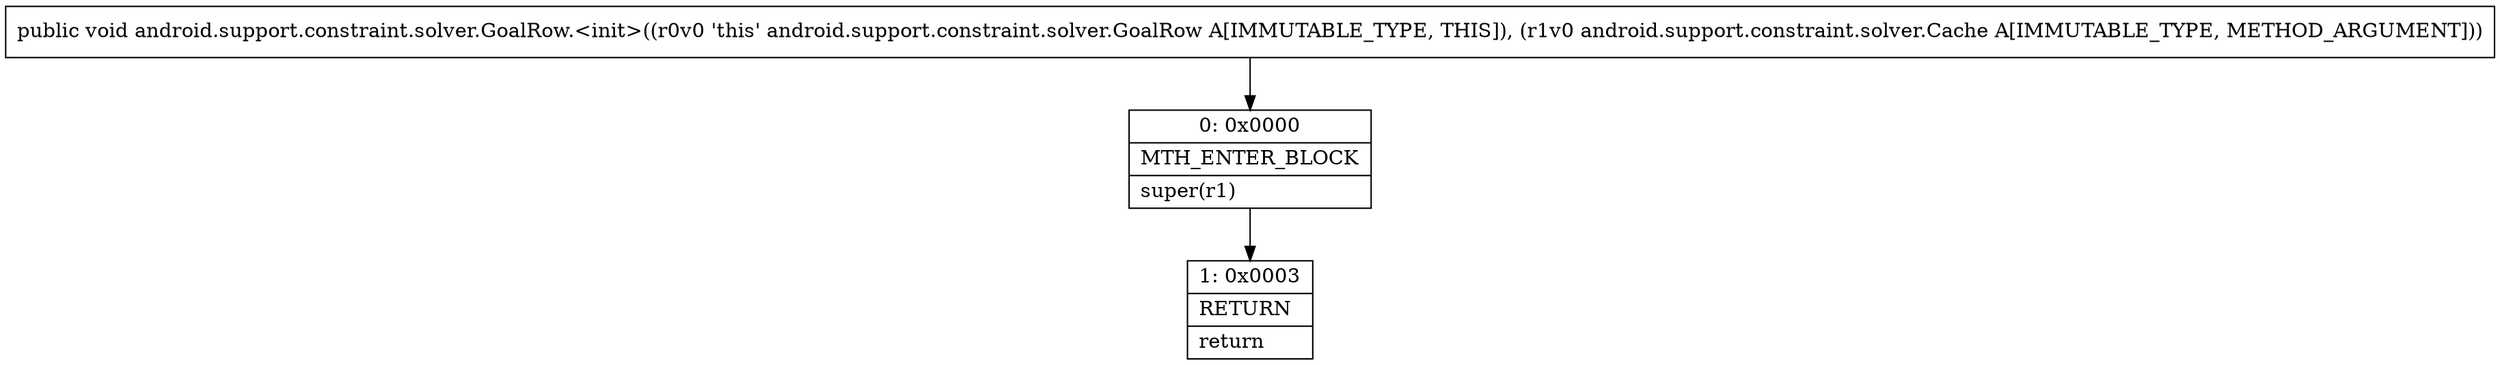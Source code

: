 digraph "CFG forandroid.support.constraint.solver.GoalRow.\<init\>(Landroid\/support\/constraint\/solver\/Cache;)V" {
Node_0 [shape=record,label="{0\:\ 0x0000|MTH_ENTER_BLOCK\l|super(r1)\l}"];
Node_1 [shape=record,label="{1\:\ 0x0003|RETURN\l|return\l}"];
MethodNode[shape=record,label="{public void android.support.constraint.solver.GoalRow.\<init\>((r0v0 'this' android.support.constraint.solver.GoalRow A[IMMUTABLE_TYPE, THIS]), (r1v0 android.support.constraint.solver.Cache A[IMMUTABLE_TYPE, METHOD_ARGUMENT])) }"];
MethodNode -> Node_0;
Node_0 -> Node_1;
}

